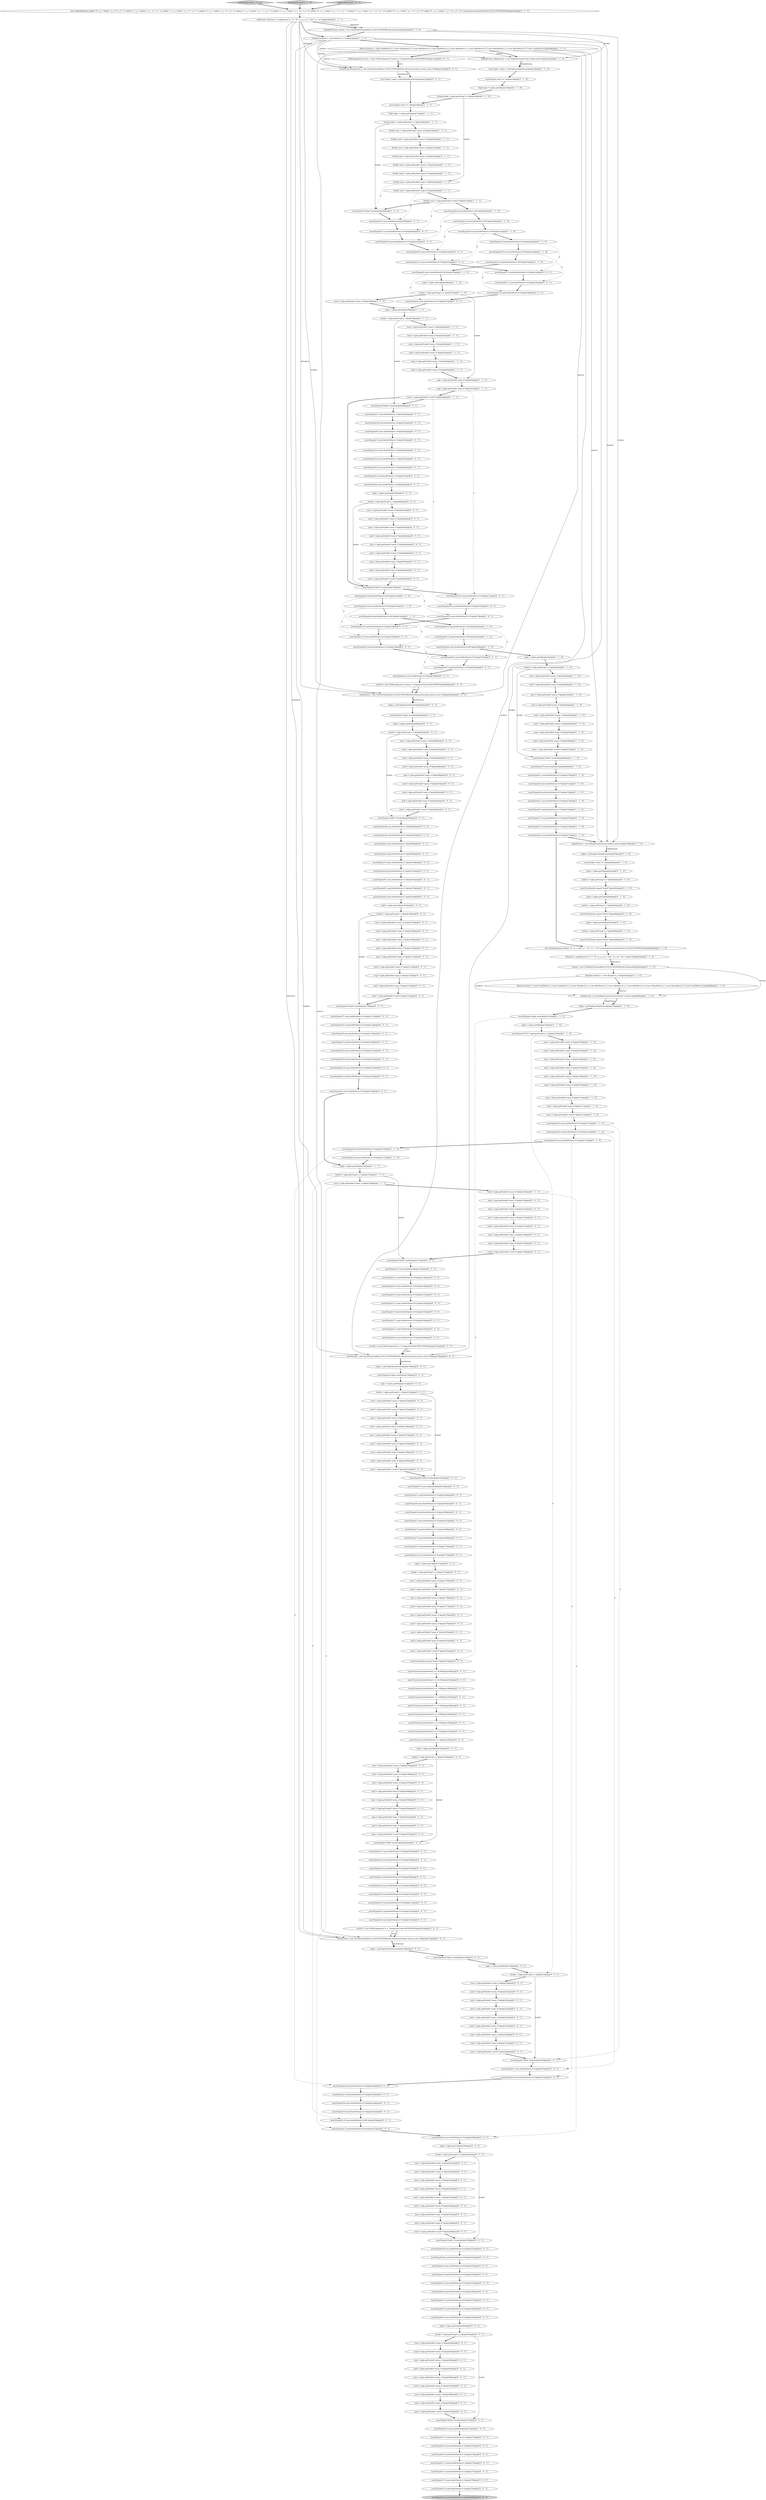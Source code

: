 digraph {
138 [style = filled, label = "sumf = tuple.getDouble(\"sum(a_f)\")@@@196@@@['0', '0', '1']", fillcolor = white, shape = ellipse image = "AAA0AAABBB3BBB"];
18 [style = filled, label = "count = tuple.getDouble(\"count(*)\")@@@48@@@['1', '1', '1']", fillcolor = white, shape = ellipse image = "AAA0AAABBB1BBB"];
235 [style = filled, label = "tuples = getTuples(facetStream)@@@82@@@['0', '0', '1']", fillcolor = white, shape = ellipse image = "AAA0AAABBB3BBB"];
92 [style = filled, label = "assertEquals(7.5,avgi.doubleValue(),0.01)@@@75@@@['1', '1', '0']", fillcolor = white, shape = ellipse image = "AAA0AAABBB1BBB"];
293 [style = filled, label = "assertEquals(7.0,maxf.doubleValue(),0.1)@@@277@@@['0', '0', '1']", fillcolor = white, shape = ellipse image = "AAA0AAABBB3BBB"];
38 [style = filled, label = "Double avgi = tuple.getDouble(\"avg(a_i)\")@@@25@@@['1', '1', '1']", fillcolor = white, shape = ellipse image = "AAA0AAABBB1BBB"];
34 [style = filled, label = "tuple = tuples.get(1)@@@36@@@['1', '1', '0']", fillcolor = white, shape = ellipse image = "AAA0AAABBB1BBB"];
143 [style = filled, label = "assertEquals(0.0,mini.doubleValue(),.01)@@@52@@@['0', '0', '1']", fillcolor = white, shape = ellipse image = "AAA0AAABBB3BBB"];
109 [style = filled, label = "rollupStream = new RollupStream(stream,buckets,metrics)@@@78@@@['0', '1', '0']", fillcolor = white, shape = ellipse image = "AAA1AAABBB2BBB"];
259 [style = filled, label = "avgf = tuple.getDouble(\"avg(a_f)\")@@@160@@@['0', '0', '1']", fillcolor = white, shape = ellipse image = "AAA0AAABBB3BBB"];
353 [style = filled, label = "assertEquals(4,count.doubleValue(),0.01)@@@213@@@['0', '0', '1']", fillcolor = white, shape = ellipse image = "AAA0AAABBB3BBB"];
190 [style = filled, label = "avgi = tuple.getDouble(\"avg(a_i)\")@@@180@@@['0', '0', '1']", fillcolor = white, shape = ellipse image = "AAA0AAABBB3BBB"];
115 [style = filled, label = "assertEquals(6.5,avgf.doubleValue(),0.01)@@@78@@@['0', '0', '1']", fillcolor = white, shape = ellipse image = "AAA0AAABBB3BBB"];
266 [style = filled, label = "facetStream = new FacetStream(zkHost,COLLECTIONORALIAS,sParamsA,buckets,metrics,sorts,100)@@@148@@@['0', '0', '1']", fillcolor = white, shape = ellipse image = "AAA0AAABBB3BBB"];
107 [style = filled, label = "assert(tuples.size() == 3)@@@80@@@['0', '1', '0']", fillcolor = white, shape = ellipse image = "AAA1AAABBB2BBB"];
253 [style = filled, label = "assertEquals(7.0,maxf.doubleValue(),0.01)@@@143@@@['0', '0', '1']", fillcolor = white, shape = ellipse image = "AAA0AAABBB3BBB"];
272 [style = filled, label = "assertTrue(sumi.doubleValue() == 38.0D)@@@184@@@['0', '0', '1']", fillcolor = white, shape = ellipse image = "AAA0AAABBB3BBB"];
98 [style = filled, label = "CloudSolrStream stream = new CloudSolrStream(zkHost,COLLECTIONORALIAS,sParamsA)@@@5@@@['1', '1', '0']", fillcolor = white, shape = ellipse image = "AAA0AAABBB1BBB"];
230 [style = filled, label = "avgf = tuple.getDouble(\"avg(a_f)\")@@@68@@@['0', '0', '1']", fillcolor = white, shape = ellipse image = "AAA0AAABBB3BBB"];
282 [style = filled, label = "sumi = tuple.getDouble(\"sum(a_i)\")@@@86@@@['0', '0', '1']", fillcolor = white, shape = ellipse image = "AAA0AAABBB3BBB"];
207 [style = filled, label = "sumi = tuple.getDouble(\"sum(a_i)\")@@@195@@@['0', '0', '1']", fillcolor = white, shape = ellipse image = "AAA0AAABBB3BBB"];
160 [style = filled, label = "assertEquals(4.5,avgf.doubleValue(),0.001)@@@237@@@['0', '0', '1']", fillcolor = white, shape = ellipse image = "AAA0AAABBB3BBB"];
223 [style = filled, label = "assertEquals(4,minf.doubleValue(),0.01)@@@166@@@['0', '0', '1']", fillcolor = white, shape = ellipse image = "AAA0AAABBB3BBB"];
75 [style = filled, label = "assert(tuples.size() == 3)@@@16@@@['1', '1', '1']", fillcolor = white, shape = ellipse image = "AAA0AAABBB1BBB"];
167 [style = filled, label = "List<Tuple> tuples = getTuples(facetStream)@@@15@@@['0', '0', '1']", fillcolor = white, shape = ellipse image = "AAA0AAABBB3BBB"];
135 [style = filled, label = "assertEquals(7.5,avgi.doubleValue(),0.01)@@@169@@@['0', '0', '1']", fillcolor = white, shape = ellipse image = "AAA0AAABBB3BBB"];
231 [style = filled, label = "assertTrue(maxf.doubleValue() == 9.0D)@@@189@@@['0', '0', '1']", fillcolor = white, shape = ellipse image = "AAA0AAABBB3BBB"];
221 [style = filled, label = "assertEquals(15,sumi.longValue())@@@138@@@['0', '0', '1']", fillcolor = white, shape = ellipse image = "AAA0AAABBB3BBB"];
125 [style = filled, label = "assertEquals(\"hello4\",bucket)@@@137@@@['0', '0', '1']", fillcolor = white, shape = ellipse image = "AAA0AAABBB3BBB"];
168 [style = filled, label = "maxf = tuple.getDouble(\"max(a_f)\")@@@179@@@['0', '0', '1']", fillcolor = white, shape = ellipse image = "AAA0AAABBB3BBB"];
24 [style = filled, label = "SolrParams sParamsA = mapParams(\"q\",\"*:*\",\"fl\",\"a_s,a_i,a_f\",\"sort\",\"a_s asc\")@@@4@@@['1', '1', '1']", fillcolor = white, shape = ellipse image = "AAA0AAABBB1BBB"];
226 [style = filled, label = "assertTrue(avgf.doubleValue() == 6.5D)@@@191@@@['0', '0', '1']", fillcolor = white, shape = ellipse image = "AAA0AAABBB3BBB"];
31 [style = filled, label = "tuples = getTuples(rollupStream)@@@100@@@['1', '1', '0']", fillcolor = white, shape = ellipse image = "AAA0AAABBB1BBB"];
217 [style = filled, label = "minf = tuple.getDouble(\"min(a_f)\")@@@244@@@['0', '0', '1']", fillcolor = white, shape = ellipse image = "AAA0AAABBB3BBB"];
146 [style = filled, label = "maxf = tuple.getDouble(\"max(a_f)\")@@@133@@@['0', '0', '1']", fillcolor = white, shape = ellipse image = "AAA0AAABBB3BBB"];
52 [style = filled, label = "new UpdateRequest().add(id,\"12\",\"a_s\",null,\"a_i\",\"14\",\"a_f\",\"10\").commit(cluster.getSolrClient(),COLLECTIONORALIAS)@@@90@@@['1', '1', '0']", fillcolor = white, shape = ellipse image = "AAA0AAABBB1BBB"];
119 [style = filled, label = "assertEquals(\"hello0\",bucket)@@@116@@@['0', '0', '1']", fillcolor = white, shape = ellipse image = "AAA0AAABBB3BBB"];
298 [style = filled, label = "sorts(0( = new FieldComparator(\"a_s\",ComparatorOrder.DESCENDING)@@@147@@@['0', '0', '1']", fillcolor = white, shape = ellipse image = "AAA0AAABBB3BBB"];
227 [style = filled, label = "assertEquals(14,maxi.doubleValue(),0.01)@@@209@@@['0', '0', '1']", fillcolor = white, shape = ellipse image = "AAA0AAABBB3BBB"];
69 [style = filled, label = "bucket = tuple.getString(\"a_s\")@@@58@@@['1', '1', '0']", fillcolor = white, shape = ellipse image = "AAA0AAABBB1BBB"];
330 [style = filled, label = "mini = tuple.getDouble(\"min(a_i)\")@@@109@@@['0', '0', '1']", fillcolor = white, shape = ellipse image = "AAA0AAABBB3BBB"];
242 [style = filled, label = "assertEquals(10,maxf.doubleValue(),0.01)@@@122@@@['0', '0', '1']", fillcolor = white, shape = ellipse image = "AAA0AAABBB3BBB"];
36 [style = filled, label = "assertEquals(5.5,avgf.doubleValue(),0.01)@@@76@@@['1', '1', '0']", fillcolor = white, shape = ellipse image = "AAA0AAABBB1BBB"];
151 [style = filled, label = "sumi = tuple.getDouble(\"sum(a_i)\")@@@174@@@['0', '0', '1']", fillcolor = white, shape = ellipse image = "AAA0AAABBB3BBB"];
96 [style = filled, label = "avgi = tuple.getDouble(\"avg(a_i)\")@@@46@@@['1', '1', '1']", fillcolor = white, shape = ellipse image = "AAA0AAABBB1BBB"];
304 [style = filled, label = "mini = tuple.getDouble(\"min(a_i)\")@@@243@@@['0', '0', '1']", fillcolor = white, shape = ellipse image = "AAA0AAABBB3BBB"];
108 [style = filled, label = "assertTrue(bucket.equals(\"hello3\"))@@@86@@@['0', '1', '0']", fillcolor = white, shape = ellipse image = "AAA1AAABBB2BBB"];
187 [style = filled, label = "sumf = tuple.getDouble(\"sum(a_f)\")@@@87@@@['0', '0', '1']", fillcolor = white, shape = ellipse image = "AAA0AAABBB3BBB"];
271 [style = filled, label = "maxf = tuple.getDouble(\"max(a_f)\")@@@91@@@['0', '0', '1']", fillcolor = white, shape = ellipse image = "AAA0AAABBB3BBB"];
329 [style = filled, label = "assertEquals(4.5,avgf.doubleValue(),0.01)@@@212@@@['0', '0', '1']", fillcolor = white, shape = ellipse image = "AAA0AAABBB3BBB"];
53 [style = filled, label = "count = tuple.getDouble(\"count(*)\")@@@112@@@['1', '1', '0']", fillcolor = white, shape = ellipse image = "AAA0AAABBB1BBB"];
302 [style = filled, label = "bucket = tuple.getString(\"a_s\")@@@85@@@['0', '0', '1']", fillcolor = white, shape = ellipse image = "AAA0AAABBB3BBB"];
300 [style = filled, label = "count = tuple.getDouble(\"count(*)\")@@@270@@@['0', '0', '1']", fillcolor = white, shape = ellipse image = "AAA0AAABBB3BBB"];
352 [style = filled, label = "avgf = tuple.getDouble(\"avg(a_f)\")@@@114@@@['0', '0', '1']", fillcolor = white, shape = ellipse image = "AAA0AAABBB3BBB"];
28 [style = filled, label = "assertEquals(\"hello3\",bucket)@@@70@@@['1', '1', '1']", fillcolor = white, shape = ellipse image = "AAA0AAABBB1BBB"];
50 [style = filled, label = "bucket = tuple.getString(\"a_s\")@@@127@@@['1', '1', '1']", fillcolor = white, shape = ellipse image = "AAA0AAABBB1BBB"];
236 [style = filled, label = "minf = tuple.getDouble(\"min(a_f)\")@@@110@@@['0', '0', '1']", fillcolor = white, shape = ellipse image = "AAA0AAABBB3BBB"];
233 [style = filled, label = "assertEquals(14,maxi.doubleValue(),0.01)@@@121@@@['0', '0', '1']", fillcolor = white, shape = ellipse image = "AAA0AAABBB3BBB"];
32 [style = filled, label = "avgf = tuple.getDouble(\"avg(a_f)\")@@@111@@@['1', '1', '0']", fillcolor = white, shape = ellipse image = "AAA0AAABBB1BBB"];
84 [style = filled, label = "assertEquals(13,maxi.doubleValue(),0.001)@@@52@@@['1', '1', '0']", fillcolor = white, shape = ellipse image = "AAA0AAABBB1BBB"];
30 [style = filled, label = "Double sumf = tuple.getDouble(\"sum(a_f)\")@@@20@@@['1', '1', '1']", fillcolor = white, shape = ellipse image = "AAA0AAABBB1BBB"];
351 [style = filled, label = "minf = tuple.getDouble(\"min(a_f)\")@@@177@@@['0', '0', '1']", fillcolor = white, shape = ellipse image = "AAA0AAABBB3BBB"];
88 [style = filled, label = "testRollupStream['1', '0', '0']", fillcolor = lightgray, shape = diamond image = "AAA0AAABBB1BBB"];
99 [style = filled, label = "assert(tuples.size() == 3)@@@14@@@['1', '1', '0']", fillcolor = white, shape = ellipse image = "AAA0AAABBB1BBB"];
281 [style = filled, label = "assertEquals(38,sumi.doubleValue(),0.01)@@@251@@@['0', '0', '1']", fillcolor = white, shape = ellipse image = "AAA0AAABBB3BBB"];
170 [style = filled, label = "assertEquals(13,maxi.doubleValue(),0.1)@@@100@@@['0', '0', '1']", fillcolor = white, shape = ellipse image = "AAA0AAABBB3BBB"];
41 [style = filled, label = "List<Tuple> tuples = getTuples(rollupStream)@@@13@@@['1', '1', '0']", fillcolor = white, shape = ellipse image = "AAA0AAABBB1BBB"];
308 [style = filled, label = "tuples = getTuples(facetStream)@@@149@@@['0', '0', '1']", fillcolor = white, shape = ellipse image = "AAA0AAABBB3BBB"];
290 [style = filled, label = "assertEquals(5.5,avgf.doubleValue(),0.01)@@@36@@@['0', '0', '1']", fillcolor = white, shape = ellipse image = "AAA0AAABBB3BBB"];
1 [style = filled, label = "tuple = tuples.get(2)@@@57@@@['1', '1', '0']", fillcolor = white, shape = ellipse image = "AAA0AAABBB1BBB"];
249 [style = filled, label = "maxi = tuple.getDouble(\"max(a_i)\")@@@132@@@['0', '0', '1']", fillcolor = white, shape = ellipse image = "AAA0AAABBB3BBB"];
288 [style = filled, label = "assertEquals(10,maxf.doubleValue(),0.01)@@@235@@@['0', '0', '1']", fillcolor = white, shape = ellipse image = "AAA0AAABBB3BBB"];
318 [style = filled, label = "assertEquals(14,maxi.doubleValue(),0.01)@@@234@@@['0', '0', '1']", fillcolor = white, shape = ellipse image = "AAA0AAABBB3BBB"];
103 [style = filled, label = "tuple = tuples.get(2)@@@87@@@['0', '1', '0']", fillcolor = white, shape = ellipse image = "AAA1AAABBB2BBB"];
77 [style = filled, label = "assertEquals(4,tuples.size())@@@101@@@['1', '1', '0']", fillcolor = white, shape = ellipse image = "AAA0AAABBB1BBB"];
328 [style = filled, label = "assertEquals(3,tuples.size())@@@83@@@['0', '0', '1']", fillcolor = white, shape = ellipse image = "AAA0AAABBB3BBB"];
243 [style = filled, label = "count = tuple.getDouble(\"count(*)\")@@@94@@@['0', '0', '1']", fillcolor = white, shape = ellipse image = "AAA0AAABBB3BBB"];
295 [style = filled, label = "sumf = tuple.getDouble(\"sum(a_f)\")@@@154@@@['0', '0', '1']", fillcolor = white, shape = ellipse image = "AAA0AAABBB3BBB"];
17 [style = filled, label = "assertEquals(10,minf.doubleValue(),0.01)@@@116@@@['1', '1', '0']", fillcolor = white, shape = ellipse image = "AAA0AAABBB1BBB"];
134 [style = filled, label = "tuple = tuples.get(1)@@@172@@@['0', '0', '1']", fillcolor = white, shape = ellipse image = "AAA0AAABBB3BBB"];
62 [style = filled, label = "assertEquals(4,minf.doubleValue(),0.01)@@@72@@@['1', '1', '0']", fillcolor = white, shape = ellipse image = "AAA0AAABBB1BBB"];
21 [style = filled, label = "assertEquals(10,sumf.doubleValue(),0.01)@@@114@@@['1', '1', '0']", fillcolor = white, shape = ellipse image = "AAA0AAABBB1BBB"];
333 [style = filled, label = "assertEquals(18,sumf.doubleValue(),0.01)@@@231@@@['0', '0', '1']", fillcolor = white, shape = ellipse image = "AAA0AAABBB3BBB"];
94 [style = filled, label = "assertEquals(4.5,avgf.doubleValue(),0.001)@@@34@@@['1', '1', '0']", fillcolor = white, shape = ellipse image = "AAA0AAABBB1BBB"];
132 [style = filled, label = "avgi = tuple.getDouble(\"avg(a_i)\")@@@268@@@['0', '0', '1']", fillcolor = white, shape = ellipse image = "AAA0AAABBB3BBB"];
10 [style = filled, label = "sumi = tuple.getDouble(\"sum(a_i)\")@@@128@@@['1', '1', '1']", fillcolor = white, shape = ellipse image = "AAA0AAABBB1BBB"];
83 [style = filled, label = "assertEquals(2,count.doubleValue(),0.01)@@@77@@@['1', '1', '0']", fillcolor = white, shape = ellipse image = "AAA0AAABBB1BBB"];
269 [style = filled, label = "assertTrue(bucket.equals(\"hello3\"))@@@183@@@['0', '0', '1']", fillcolor = white, shape = ellipse image = "AAA0AAABBB3BBB"];
306 [style = filled, label = "assertEquals(18,sumf.doubleValue(),0.01)@@@206@@@['0', '0', '1']", fillcolor = white, shape = ellipse image = "AAA0AAABBB3BBB"];
305 [style = filled, label = "assertEquals(7,maxf.doubleValue(),0.01)@@@168@@@['0', '0', '1']", fillcolor = white, shape = ellipse image = "AAA0AAABBB3BBB"];
61 [style = filled, label = "maxi = tuple.getDouble(\"max(a_i)\")@@@44@@@['1', '1', '1']", fillcolor = white, shape = ellipse image = "AAA0AAABBB1BBB"];
206 [style = filled, label = "assertTrue(count.doubleValue() == 4)@@@192@@@['0', '0', '1']", fillcolor = white, shape = ellipse image = "AAA0AAABBB3BBB"];
312 [style = filled, label = "maxi = tuple.getDouble(\"max(a_i)\")@@@157@@@['0', '0', '1']", fillcolor = white, shape = ellipse image = "AAA0AAABBB3BBB"];
229 [style = filled, label = "assertEquals(11.0,maxi.doubleValue(),0.01)@@@33@@@['0', '0', '1']", fillcolor = white, shape = ellipse image = "AAA0AAABBB3BBB"];
188 [style = filled, label = "tuple = tuples.get(0)@@@84@@@['0', '0', '1']", fillcolor = white, shape = ellipse image = "AAA0AAABBB3BBB"];
76 [style = filled, label = "tuple = tuples.get(1)@@@38@@@['1', '1', '1']", fillcolor = white, shape = ellipse image = "AAA0AAABBB1BBB"];
182 [style = filled, label = "assertEquals(1,minf.doubleValue(),0.01)@@@233@@@['0', '0', '1']", fillcolor = white, shape = ellipse image = "AAA0AAABBB3BBB"];
237 [style = filled, label = "assertEquals(\"hello3\",bucket)@@@250@@@['0', '0', '1']", fillcolor = white, shape = ellipse image = "AAA0AAABBB3BBB"];
202 [style = filled, label = "tuple = tuples.get(1)@@@239@@@['0', '0', '1']", fillcolor = white, shape = ellipse image = "AAA0AAABBB3BBB"];
66 [style = filled, label = "mini = tuple.getDouble(\"min(a_i)\")@@@42@@@['1', '1', '1']", fillcolor = white, shape = ellipse image = "AAA0AAABBB1BBB"];
180 [style = filled, label = "assertEquals(1,minf.doubleValue(),0.01)@@@208@@@['0', '0', '1']", fillcolor = white, shape = ellipse image = "AAA0AAABBB3BBB"];
20 [style = filled, label = "Double minf = tuple.getDouble(\"min(a_f)\")@@@22@@@['1', '1', '1']", fillcolor = white, shape = ellipse image = "AAA0AAABBB1BBB"];
316 [style = filled, label = "assertEquals(10,maxf.doubleValue(),0.01)@@@210@@@['0', '0', '1']", fillcolor = white, shape = ellipse image = "AAA0AAABBB3BBB"];
197 [style = filled, label = "avgf = tuple.getDouble(\"avg(a_f)\")@@@181@@@['0', '0', '1']", fillcolor = white, shape = ellipse image = "AAA0AAABBB3BBB"];
313 [style = filled, label = "count = tuple.getDouble(\"count(*)\")@@@161@@@['0', '0', '1']", fillcolor = white, shape = ellipse image = "AAA0AAABBB3BBB"];
195 [style = filled, label = "maxf = tuple.getDouble(\"max(a_f)\")@@@158@@@['0', '0', '1']", fillcolor = white, shape = ellipse image = "AAA0AAABBB3BBB"];
342 [style = filled, label = "avgi = tuple.getDouble(\"avg(a_i)\")@@@247@@@['0', '0', '1']", fillcolor = white, shape = ellipse image = "AAA0AAABBB3BBB"];
310 [style = filled, label = "assertEquals(4,count.doubleValue(),0.01)@@@79@@@['0', '0', '1']", fillcolor = white, shape = ellipse image = "AAA0AAABBB3BBB"];
317 [style = filled, label = "assertEquals(14.0,maxi.doubleValue(),.01)@@@54@@@['0', '0', '1']", fillcolor = white, shape = ellipse image = "AAA0AAABBB3BBB"];
238 [style = filled, label = "count = tuple.getDouble(\"count(*)\")@@@249@@@['0', '0', '1']", fillcolor = white, shape = ellipse image = "AAA0AAABBB3BBB"];
181 [style = filled, label = "assertEquals(1.0,minf.doubleValue(),.01)@@@53@@@['0', '0', '1']", fillcolor = white, shape = ellipse image = "AAA0AAABBB3BBB"];
279 [style = filled, label = "avgf = tuple.getDouble(\"avg(a_f)\")@@@248@@@['0', '0', '1']", fillcolor = white, shape = ellipse image = "AAA0AAABBB3BBB"];
327 [style = filled, label = "assertTrue(avgi.doubleValue() == 9.5D)@@@190@@@['0', '0', '1']", fillcolor = white, shape = ellipse image = "AAA0AAABBB3BBB"];
117 [style = filled, label = "assertTrue(mini.doubleValue() == 3.0D)@@@186@@@['0', '0', '1']", fillcolor = white, shape = ellipse image = "AAA0AAABBB3BBB"];
93 [style = filled, label = "Metric(( metrics1 = {new SumMetric(\"a_i\"),new SumMetric(\"a_f\"),new MinMetric(\"a_i\"),new MinMetric(\"a_f\"),new MaxMetric(\"a_i\"),new MaxMetric(\"a_f\"),new MeanMetric(\"a_i\"),new MeanMetric(\"a_f\"),new CountMetric()}@@@96@@@['1', '1', '0']", fillcolor = white, shape = ellipse image = "AAA0AAABBB1BBB"];
341 [style = filled, label = "FieldComparator(( sorts = {new FieldComparator(\"sum(a_i)\",ComparatorOrder.ASCENDING)}@@@11@@@['0', '0', '1']", fillcolor = white, shape = ellipse image = "AAA0AAABBB3BBB"];
280 [style = filled, label = "mini = tuple.getDouble(\"min(a_i)\")@@@155@@@['0', '0', '1']", fillcolor = white, shape = ellipse image = "AAA0AAABBB3BBB"];
100 [style = filled, label = "bucket = tuple.getString(\"a_s\")@@@82@@@['0', '1', '0']", fillcolor = white, shape = ellipse image = "AAA1AAABBB2BBB"];
73 [style = filled, label = "assertEquals(3,minf.doubleValue(),0.001)@@@51@@@['1', '1', '0']", fillcolor = white, shape = ellipse image = "AAA0AAABBB1BBB"];
35 [style = filled, label = "assertEquals(11,maxi.doubleValue(),0.01)@@@73@@@['1', '1', '0']", fillcolor = white, shape = ellipse image = "AAA0AAABBB1BBB"];
159 [style = filled, label = "minf = tuple.getDouble(\"min(a_f)\")@@@131@@@['0', '0', '1']", fillcolor = white, shape = ellipse image = "AAA0AAABBB3BBB"];
72 [style = filled, label = "Double sumi = tuple.getDouble(\"sum(a_i)\")@@@19@@@['1', '1', '1']", fillcolor = white, shape = ellipse image = "AAA0AAABBB1BBB"];
278 [style = filled, label = "assertEquals(26,sumf.doubleValue(),0.1)@@@97@@@['0', '0', '1']", fillcolor = white, shape = ellipse image = "AAA0AAABBB3BBB"];
337 [style = filled, label = "minf = tuple.getDouble(\"min(a_f)\")@@@156@@@['0', '0', '1']", fillcolor = white, shape = ellipse image = "AAA0AAABBB3BBB"];
200 [style = filled, label = "tuple = tuples.get(1)@@@105@@@['0', '0', '1']", fillcolor = white, shape = ellipse image = "AAA0AAABBB3BBB"];
246 [style = filled, label = "tuple = tuples.get(0)@@@218@@@['0', '0', '1']", fillcolor = white, shape = ellipse image = "AAA0AAABBB3BBB"];
5 [style = filled, label = "tuple = tuples.get(2)@@@126@@@['1', '1', '1']", fillcolor = white, shape = ellipse image = "AAA0AAABBB1BBB"];
331 [style = filled, label = "assertTrue(minf.doubleValue() == 3.0D)@@@187@@@['0', '0', '1']", fillcolor = white, shape = ellipse image = "AAA0AAABBB3BBB"];
171 [style = filled, label = "count = tuple.getDouble(\"count(*)\")@@@228@@@['0', '0', '1']", fillcolor = white, shape = ellipse image = "AAA0AAABBB3BBB"];
64 [style = filled, label = "assertEquals(11,sumf.doubleValue(),0.01)@@@70@@@['1', '1', '0']", fillcolor = white, shape = ellipse image = "AAA0AAABBB1BBB"];
140 [style = filled, label = "avgi = tuple.getDouble(\"avg(a_i)\")@@@67@@@['0', '0', '1']", fillcolor = white, shape = ellipse image = "AAA0AAABBB3BBB"];
321 [style = filled, label = "sorts(0( = new FieldComparator(\"sum(a_i)\",ComparatorOrder.DESCENDING)@@@80@@@['0', '0', '1']", fillcolor = white, shape = ellipse image = "AAA0AAABBB3BBB"];
346 [style = filled, label = "maxf = tuple.getDouble(\"max(a_f)\")@@@246@@@['0', '0', '1']", fillcolor = white, shape = ellipse image = "AAA0AAABBB3BBB"];
220 [style = filled, label = "sumi = tuple.getDouble(\"sum(a_i)\")@@@220@@@['0', '0', '1']", fillcolor = white, shape = ellipse image = "AAA0AAABBB3BBB"];
37 [style = filled, label = "assertEquals(14,maxi.doubleValue(),0.001)@@@31@@@['1', '1', '0']", fillcolor = white, shape = ellipse image = "AAA0AAABBB1BBB"];
145 [style = filled, label = "mini = tuple.getDouble(\"min(a_i)\")@@@63@@@['0', '0', '1']", fillcolor = white, shape = ellipse image = "AAA0AAABBB3BBB"];
149 [style = filled, label = "assertEquals(4.0,mini.doubleValue(),0.01)@@@31@@@['0', '0', '1']", fillcolor = white, shape = ellipse image = "AAA0AAABBB3BBB"];
232 [style = filled, label = "assertEquals(4.0,minf.doubleValue(),0.01)@@@141@@@['0', '0', '1']", fillcolor = white, shape = ellipse image = "AAA0AAABBB3BBB"];
345 [style = filled, label = "assertEquals(\"hello4\",bucket)@@@28@@@['0', '0', '1']", fillcolor = white, shape = ellipse image = "AAA0AAABBB3BBB"];
0 [style = filled, label = "bucket = tuple.getString(\"a_s\")@@@37@@@['1', '1', '0']", fillcolor = white, shape = ellipse image = "AAA0AAABBB1BBB"];
130 [style = filled, label = "avgi = tuple.getDouble(\"avg(a_i)\")@@@226@@@['0', '0', '1']", fillcolor = white, shape = ellipse image = "AAA0AAABBB3BBB"];
224 [style = filled, label = "tuple = tuples.get(0)@@@151@@@['0', '0', '1']", fillcolor = white, shape = ellipse image = "AAA0AAABBB3BBB"];
137 [style = filled, label = "avgi = tuple.getDouble(\"avg(a_i)\")@@@113@@@['0', '0', '1']", fillcolor = white, shape = ellipse image = "AAA0AAABBB3BBB"];
196 [style = filled, label = "assertEquals(18,sumf.doubleValue(),.01)@@@51@@@['0', '0', '1']", fillcolor = white, shape = ellipse image = "AAA0AAABBB3BBB"];
183 [style = filled, label = "assertEquals(5.5,avgf.doubleValue(),0.1)@@@279@@@['0', '0', '1']", fillcolor = white, shape = ellipse image = "AAA0AAABBB3BBB"];
267 [style = filled, label = "assertEquals(9.5,avgi.doubleValue(),0.1)@@@102@@@['0', '0', '1']", fillcolor = white, shape = ellipse image = "AAA0AAABBB3BBB"];
176 [style = filled, label = "assertEquals(3,tuples.size())@@@150@@@['0', '0', '1']", fillcolor = white, shape = ellipse image = "AAA0AAABBB3BBB"];
144 [style = filled, label = "maxi = tuple.getDouble(\"max(a_i)\")@@@90@@@['0', '0', '1']", fillcolor = white, shape = ellipse image = "AAA0AAABBB3BBB"];
297 [style = filled, label = "assertEquals(38,sumi.doubleValue(),0.1)@@@96@@@['0', '0', '1']", fillcolor = white, shape = ellipse image = "AAA0AAABBB3BBB"];
105 [style = filled, label = "bucket = tuple.getString(\"a_s\")@@@88@@@['0', '1', '0']", fillcolor = white, shape = ellipse image = "AAA1AAABBB2BBB"];
189 [style = filled, label = "maxf = tuple.getDouble(\"max(a_f)\")@@@267@@@['0', '0', '1']", fillcolor = white, shape = ellipse image = "AAA0AAABBB3BBB"];
273 [style = filled, label = "assertEquals(9.0,maxf.doubleValue(),0.01)@@@76@@@['0', '0', '1']", fillcolor = white, shape = ellipse image = "AAA0AAABBB3BBB"];
165 [style = filled, label = "assertEquals(17,sumi.doubleValue(),0.01)@@@230@@@['0', '0', '1']", fillcolor = white, shape = ellipse image = "AAA0AAABBB3BBB"];
126 [style = filled, label = "maxf = tuple.getDouble(\"max(a_f)\")@@@112@@@['0', '0', '1']", fillcolor = white, shape = ellipse image = "AAA0AAABBB3BBB"];
254 [style = filled, label = "minf = tuple.getDouble(\"min(a_f)\")@@@265@@@['0', '0', '1']", fillcolor = white, shape = ellipse image = "AAA0AAABBB3BBB"];
208 [style = filled, label = "assertEquals(\"hello0\",bucket)@@@204@@@['0', '0', '1']", fillcolor = white, shape = ellipse image = "AAA0AAABBB3BBB"];
257 [style = filled, label = "assertEquals(2,count.doubleValue(),0.1)@@@280@@@['0', '0', '1']", fillcolor = lightgray, shape = ellipse image = "AAA0AAABBB3BBB"];
114 [style = filled, label = "assertEquals(7.5,avgi.doubleValue(),0.01)@@@35@@@['0', '0', '1']", fillcolor = white, shape = ellipse image = "AAA0AAABBB3BBB"];
7 [style = filled, label = "avgi = tuple.getDouble(\"avg(a_i)\")@@@110@@@['1', '1', '0']", fillcolor = white, shape = ellipse image = "AAA0AAABBB1BBB"];
118 [style = filled, label = "facetStream = new FacetStream(zkHost,COLLECTIONORALIAS,sParamsA,buckets,metrics,sorts,100)@@@215@@@['0', '0', '1']", fillcolor = white, shape = ellipse image = "AAA0AAABBB3BBB"];
203 [style = filled, label = "assertEquals(4.0,mini.doubleValue(),0.1)@@@274@@@['0', '0', '1']", fillcolor = white, shape = ellipse image = "AAA0AAABBB3BBB"];
129 [style = filled, label = "sorts(0( = new FieldComparator(\"a_s\",ComparatorOrder.ASCENDING)@@@214@@@['0', '0', '1']", fillcolor = white, shape = ellipse image = "AAA0AAABBB3BBB"];
14 [style = filled, label = "assertEquals(0,mini.doubleValue(),0.001)@@@29@@@['1', '1', '0']", fillcolor = white, shape = ellipse image = "AAA0AAABBB1BBB"];
174 [style = filled, label = "assertEquals(4.25,avgi.doubleValue(),0.01)@@@211@@@['0', '0', '1']", fillcolor = white, shape = ellipse image = "AAA0AAABBB3BBB"];
33 [style = filled, label = "avgf = tuple.getDouble(\"avg(a_f)\")@@@66@@@['1', '1', '0']", fillcolor = white, shape = ellipse image = "AAA0AAABBB1BBB"];
82 [style = filled, label = "assertEquals(10,maxf.doubleValue(),0.001)@@@32@@@['1', '1', '0']", fillcolor = white, shape = ellipse image = "AAA0AAABBB1BBB"];
133 [style = filled, label = "assertEquals(13,maxi.doubleValue(),0.01)@@@255@@@['0', '0', '1']", fillcolor = white, shape = ellipse image = "AAA0AAABBB3BBB"];
209 [style = filled, label = "assertEquals(\"hello4\",bucket)@@@162@@@['0', '0', '1']", fillcolor = white, shape = ellipse image = "AAA0AAABBB3BBB"];
291 [style = filled, label = "maxi = tuple.getDouble(\"max(a_i)\")@@@65@@@['0', '0', '1']", fillcolor = white, shape = ellipse image = "AAA0AAABBB3BBB"];
193 [style = filled, label = "avgf = tuple.getDouble(\"avg(a_f)\")@@@93@@@['0', '0', '1']", fillcolor = white, shape = ellipse image = "AAA0AAABBB3BBB"];
339 [style = filled, label = "avgi = tuple.getDouble(\"avg(a_i)\")@@@134@@@['0', '0', '1']", fillcolor = white, shape = ellipse image = "AAA0AAABBB3BBB"];
13 [style = filled, label = "minf = tuple.getDouble(\"min(a_f)\")@@@107@@@['1', '1', '0']", fillcolor = white, shape = ellipse image = "AAA0AAABBB1BBB"];
47 [style = filled, label = "minf = tuple.getDouble(\"min(a_f)\")@@@62@@@['1', '1', '0']", fillcolor = white, shape = ellipse image = "AAA0AAABBB1BBB"];
90 [style = filled, label = "assertEquals(4,count.doubleValue(),0.001)@@@56@@@['1', '1', '0']", fillcolor = white, shape = ellipse image = "AAA0AAABBB1BBB"];
142 [style = filled, label = "maxf = tuple.getDouble(\"max(a_f)\")@@@200@@@['0', '0', '1']", fillcolor = white, shape = ellipse image = "AAA0AAABBB3BBB"];
63 [style = filled, label = "assertEquals(14,maxi.doubleValue(),0.01)@@@117@@@['1', '1', '0']", fillcolor = white, shape = ellipse image = "AAA0AAABBB1BBB"];
248 [style = filled, label = "count = tuple.getDouble(\"count(*)\")@@@115@@@['0', '0', '1']", fillcolor = white, shape = ellipse image = "AAA0AAABBB3BBB"];
323 [style = filled, label = "count = tuple.getDouble(\"count(*)\")@@@182@@@['0', '0', '1']", fillcolor = white, shape = ellipse image = "AAA0AAABBB3BBB"];
343 [style = filled, label = "mini = tuple.getDouble(\"min(a_i)\")@@@176@@@['0', '0', '1']", fillcolor = white, shape = ellipse image = "AAA0AAABBB3BBB"];
43 [style = filled, label = "maxf = tuple.getDouble(\"max(a_f)\")@@@64@@@['1', '1', '0']", fillcolor = white, shape = ellipse image = "AAA0AAABBB1BBB"];
287 [style = filled, label = "sumi = tuple.getDouble(\"sum(a_i)\")@@@262@@@['0', '0', '1']", fillcolor = white, shape = ellipse image = "AAA0AAABBB3BBB"];
154 [style = filled, label = "assertEquals(4.5,avgf.doubleValue(),0.01)@@@124@@@['0', '0', '1']", fillcolor = white, shape = ellipse image = "AAA0AAABBB3BBB"];
240 [style = filled, label = "tuples = getTuples(facetStream)@@@216@@@['0', '0', '1']", fillcolor = white, shape = ellipse image = "AAA0AAABBB3BBB"];
147 [style = filled, label = "maxi = tuple.getDouble(\"max(a_i)\")@@@178@@@['0', '0', '1']", fillcolor = white, shape = ellipse image = "AAA0AAABBB3BBB"];
284 [style = filled, label = "assertEquals(17,sumi.doubleValue(),.01)@@@50@@@['0', '0', '1']", fillcolor = white, shape = ellipse image = "AAA0AAABBB3BBB"];
172 [style = filled, label = "assertEquals(\"hello4\",bucket)@@@271@@@['0', '0', '1']", fillcolor = white, shape = ellipse image = "AAA0AAABBB3BBB"];
338 [style = filled, label = "assertEquals(26,sumf.doubleValue(),0.01)@@@252@@@['0', '0', '1']", fillcolor = white, shape = ellipse image = "AAA0AAABBB3BBB"];
22 [style = filled, label = "Bucket(( buckets1 = {new Bucket(\"a_s\")}@@@93@@@['1', '1', '0']", fillcolor = white, shape = ellipse image = "AAA0AAABBB1BBB"];
251 [style = filled, label = "assertEquals(5.5,avgf.doubleValue(),0.01)@@@145@@@['0', '0', '1']", fillcolor = white, shape = ellipse image = "AAA0AAABBB3BBB"];
49 [style = filled, label = "avgi = tuple.getDouble(\"avg(a_i)\")@@@65@@@['1', '1', '0']", fillcolor = white, shape = ellipse image = "AAA0AAABBB1BBB"];
164 [style = filled, label = "mini = tuple.getDouble(\"min(a_i)\")@@@88@@@['0', '0', '1']", fillcolor = white, shape = ellipse image = "AAA0AAABBB3BBB"];
292 [style = filled, label = "assertEquals(4.0,mini.doubleValue(),0.01)@@@140@@@['0', '0', '1']", fillcolor = white, shape = ellipse image = "AAA0AAABBB3BBB"];
311 [style = filled, label = "maxi = tuple.getDouble(\"max(a_i)\")@@@111@@@['0', '0', '1']", fillcolor = white, shape = ellipse image = "AAA0AAABBB3BBB"];
104 [style = filled, label = "assertTrue(bucket.equals(\"hello0\"))@@@83@@@['0', '1', '0']", fillcolor = white, shape = ellipse image = "AAA1AAABBB2BBB"];
250 [style = filled, label = "assertEquals(3,mini.doubleValue(),0.01)@@@253@@@['0', '0', '1']", fillcolor = white, shape = ellipse image = "AAA0AAABBB3BBB"];
185 [style = filled, label = "assertEquals(3,minf.doubleValue(),0.1)@@@99@@@['0', '0', '1']", fillcolor = white, shape = ellipse image = "AAA0AAABBB3BBB"];
79 [style = filled, label = "assertEquals(9.5,avgi.doubleValue(),0.001)@@@54@@@['1', '1', '0']", fillcolor = white, shape = ellipse image = "AAA0AAABBB1BBB"];
340 [style = filled, label = "tuple = tuples.get(2)@@@193@@@['0', '0', '1']", fillcolor = white, shape = ellipse image = "AAA0AAABBB3BBB"];
347 [style = filled, label = "bucket = tuple.getString(\"a_s\")@@@173@@@['0', '0', '1']", fillcolor = white, shape = ellipse image = "AAA0AAABBB3BBB"];
247 [style = filled, label = "assertEquals(\"hello0\",bucket)@@@229@@@['0', '0', '1']", fillcolor = white, shape = ellipse image = "AAA0AAABBB3BBB"];
191 [style = filled, label = "bucket = tuple.getString(\"a_s\")@@@261@@@['0', '0', '1']", fillcolor = white, shape = ellipse image = "AAA0AAABBB3BBB"];
8 [style = filled, label = "sParamsA = mapParams(\"q\",\"*:*\",\"fl\",\"a_s,a_i,a_f\",\"sort\",\"a_s asc\",\"qt\",\"/export\")@@@91@@@['1', '1', '0']", fillcolor = white, shape = ellipse image = "AAA0AAABBB1BBB"];
120 [style = filled, label = "assertEquals(18,sumf.doubleValue(),0.01)@@@118@@@['0', '0', '1']", fillcolor = white, shape = ellipse image = "AAA0AAABBB3BBB"];
175 [style = filled, label = "sumf = tuple.getDouble(\"sum(a_f)\")@@@263@@@['0', '0', '1']", fillcolor = white, shape = ellipse image = "AAA0AAABBB3BBB"];
334 [style = filled, label = "assertEquals(3.0,mini.doubleValue(),0.01)@@@73@@@['0', '0', '1']", fillcolor = white, shape = ellipse image = "AAA0AAABBB3BBB"];
179 [style = filled, label = "mini = tuple.getDouble(\"min(a_i)\")@@@197@@@['0', '0', '1']", fillcolor = white, shape = ellipse image = "AAA0AAABBB3BBB"];
91 [style = filled, label = "Metric(( metrics = {new SumMetric(\"a_i\"),new SumMetric(\"a_f\"),new MinMetric(\"a_i\"),new MinMetric(\"a_f\"),new MaxMetric(\"a_i\"),new MaxMetric(\"a_f\"),new MeanMetric(\"a_i\"),new MeanMetric(\"a_f\"),new CountMetric()}@@@8@@@['1', '1', '1']", fillcolor = white, shape = ellipse image = "AAA0AAABBB1BBB"];
252 [style = filled, label = "bucket = tuple.getString(\"a_s\")@@@106@@@['0', '0', '1']", fillcolor = white, shape = ellipse image = "AAA0AAABBB3BBB"];
177 [style = filled, label = "assertEquals(7.5,avgi.doubleValue(),0.1)@@@278@@@['0', '0', '1']", fillcolor = white, shape = ellipse image = "AAA0AAABBB3BBB"];
285 [style = filled, label = "facetStream = new FacetStream(zkHost,COLLECTIONORALIAS,sParamsA,buckets,metrics,sorts,100)@@@81@@@['0', '0', '1']", fillcolor = white, shape = ellipse image = "AAA0AAABBB3BBB"];
153 [style = filled, label = "assertEquals(11.0,maxi.doubleValue(),0.01)@@@142@@@['0', '0', '1']", fillcolor = white, shape = ellipse image = "AAA0AAABBB3BBB"];
344 [style = filled, label = "assertEquals(11.0,sumf.doubleValue(),0.1)@@@273@@@['0', '0', '1']", fillcolor = white, shape = ellipse image = "AAA0AAABBB3BBB"];
141 [style = filled, label = "assertEquals(3,mini.doubleValue(),0.1)@@@98@@@['0', '0', '1']", fillcolor = white, shape = ellipse image = "AAA0AAABBB3BBB"];
113 [style = filled, label = "assertEquals(4,count.doubleValue(),.01)@@@58@@@['0', '0', '1']", fillcolor = white, shape = ellipse image = "AAA0AAABBB3BBB"];
289 [style = filled, label = "assertEquals(11.0,sumf.doubleValue(),0.01)@@@30@@@['0', '0', '1']", fillcolor = white, shape = ellipse image = "AAA0AAABBB3BBB"];
158 [style = filled, label = "assertTrue(maxi.doubleValue() == 13.0D)@@@188@@@['0', '0', '1']", fillcolor = white, shape = ellipse image = "AAA0AAABBB3BBB"];
350 [style = filled, label = "assertEquals(4,mini.doubleValue(),0.01)@@@165@@@['0', '0', '1']", fillcolor = white, shape = ellipse image = "AAA0AAABBB3BBB"];
122 [style = filled, label = "assertEquals(5.5,avgf.doubleValue(),0.01)@@@170@@@['0', '0', '1']", fillcolor = white, shape = ellipse image = "AAA0AAABBB3BBB"];
157 [style = filled, label = "assertEquals(11,maxi.doubleValue(),0.01)@@@167@@@['0', '0', '1']", fillcolor = white, shape = ellipse image = "AAA0AAABBB3BBB"];
163 [style = filled, label = "sumi = tuple.getDouble(\"sum(a_i)\")@@@241@@@['0', '0', '1']", fillcolor = white, shape = ellipse image = "AAA0AAABBB3BBB"];
263 [style = filled, label = "assertEquals(4.25,avgi.doubleValue(),0.0001)@@@236@@@['0', '0', '1']", fillcolor = white, shape = ellipse image = "AAA0AAABBB3BBB"];
42 [style = filled, label = "assertEquals(6.5,avgf.doubleValue(),0.001)@@@55@@@['1', '1', '0']", fillcolor = white, shape = ellipse image = "AAA0AAABBB1BBB"];
276 [style = filled, label = "assertEquals(9,maxf.doubleValue(),0.1)@@@101@@@['0', '0', '1']", fillcolor = white, shape = ellipse image = "AAA0AAABBB3BBB"];
112 [style = filled, label = "assertTrue(bucket.equals(\"hello4\"))@@@89@@@['0', '1', '0']", fillcolor = white, shape = ellipse image = "AAA1AAABBB2BBB"];
97 [style = filled, label = "sumi = tuple.getDouble(\"sum(a_i)\")@@@40@@@['1', '1', '1']", fillcolor = white, shape = ellipse image = "AAA0AAABBB1BBB"];
299 [style = filled, label = "maxf = tuple.getDouble(\"max(a_f)\")@@@66@@@['0', '0', '1']", fillcolor = white, shape = ellipse image = "AAA0AAABBB3BBB"];
218 [style = filled, label = "assertEquals(10.0,maxf.doubleValue(),.01)@@@55@@@['0', '0', '1']", fillcolor = white, shape = ellipse image = "AAA0AAABBB3BBB"];
325 [style = filled, label = "sumf = tuple.getDouble(\"sum(a_f)\")@@@62@@@['0', '0', '1']", fillcolor = white, shape = ellipse image = "AAA0AAABBB3BBB"];
116 [style = filled, label = "minf = tuple.getDouble(\"min(a_f)\")@@@223@@@['0', '0', '1']", fillcolor = white, shape = ellipse image = "AAA0AAABBB3BBB"];
23 [style = filled, label = "assertEquals(14,mini.doubleValue(),0.01)@@@115@@@['1', '1', '0']", fillcolor = white, shape = ellipse image = "AAA0AAABBB1BBB"];
199 [style = filled, label = "mini = tuple.getDouble(\"min(a_i)\")@@@264@@@['0', '0', '1']", fillcolor = white, shape = ellipse image = "AAA0AAABBB3BBB"];
81 [style = filled, label = "mini = tuple.getDouble(\"min(a_i)\")@@@106@@@['1', '1', '0']", fillcolor = white, shape = ellipse image = "AAA0AAABBB1BBB"];
264 [style = filled, label = "minf = tuple.getDouble(\"min(a_f)\")@@@198@@@['0', '0', '1']", fillcolor = white, shape = ellipse image = "AAA0AAABBB3BBB"];
44 [style = filled, label = "sumf = tuple.getDouble(\"sum(a_f)\")@@@105@@@['1', '1', '0']", fillcolor = white, shape = ellipse image = "AAA0AAABBB1BBB"];
16 [style = filled, label = "stream = new CloudSolrStream(zkHost,COLLECTIONORALIAS,sParamsA)@@@92@@@['1', '1', '0']", fillcolor = white, shape = ellipse image = "AAA0AAABBB1BBB"];
268 [style = filled, label = "mini = tuple.getDouble(\"min(a_i)\")@@@130@@@['0', '0', '1']", fillcolor = white, shape = ellipse image = "AAA0AAABBB3BBB"];
256 [style = filled, label = "maxi = tuple.getDouble(\"max(a_i)\")@@@199@@@['0', '0', '1']", fillcolor = white, shape = ellipse image = "AAA0AAABBB3BBB"];
219 [style = filled, label = "assertEquals(15,sumi.longValue())@@@29@@@['0', '0', '1']", fillcolor = white, shape = ellipse image = "AAA0AAABBB3BBB"];
245 [style = filled, label = "assertEquals(0,mini.doubleValue(),0.01)@@@119@@@['0', '0', '1']", fillcolor = white, shape = ellipse image = "AAA0AAABBB3BBB"];
70 [style = filled, label = "rollupStream = new RollupStream(stream,buckets1,metrics1)@@@99@@@['1', '1', '0']", fillcolor = white, shape = ellipse image = "AAA0AAABBB1BBB"];
261 [style = filled, label = "assertEquals(4.5,avgf.doubleValue(),.01)@@@57@@@['0', '0', '1']", fillcolor = white, shape = ellipse image = "AAA0AAABBB3BBB"];
3 [style = filled, label = "Tuple tuple = tuples.get(0)@@@17@@@['1', '1', '1']", fillcolor = white, shape = ellipse image = "AAA0AAABBB1BBB"];
26 [style = filled, label = "Double maxf = tuple.getDouble(\"max(a_f)\")@@@24@@@['1', '1', '1']", fillcolor = white, shape = ellipse image = "AAA0AAABBB1BBB"];
213 [style = filled, label = "avgf = tuple.getDouble(\"avg(a_f)\")@@@227@@@['0', '0', '1']", fillcolor = white, shape = ellipse image = "AAA0AAABBB3BBB"];
65 [style = filled, label = "Double count = tuple.getDouble(\"count(*)\")@@@27@@@['1', '1', '1']", fillcolor = white, shape = ellipse image = "AAA0AAABBB1BBB"];
225 [style = filled, label = "assertEquals(4,count.doubleValue(),0.01)@@@259@@@['0', '0', '1']", fillcolor = white, shape = ellipse image = "AAA0AAABBB3BBB"];
255 [style = filled, label = "sumf = tuple.getDouble(\"sum(a_f)\")@@@221@@@['0', '0', '1']", fillcolor = white, shape = ellipse image = "AAA0AAABBB3BBB"];
29 [style = filled, label = "maxi = tuple.getDouble(\"max(a_i)\")@@@63@@@['1', '1', '0']", fillcolor = white, shape = ellipse image = "AAA0AAABBB1BBB"];
314 [style = filled, label = "assertEquals(3,minf.doubleValue(),0.01)@@@254@@@['0', '0', '1']", fillcolor = white, shape = ellipse image = "AAA0AAABBB3BBB"];
198 [style = filled, label = "bucket = tuple.getString(\"a_s\")@@@152@@@['0', '0', '1']", fillcolor = white, shape = ellipse image = "AAA0AAABBB3BBB"];
349 [style = filled, label = "sumf = tuple.getDouble(\"sum(a_f)\")@@@108@@@['0', '0', '1']", fillcolor = white, shape = ellipse image = "AAA0AAABBB3BBB"];
211 [style = filled, label = "bucket = tuple.getString(\"a_s\")@@@219@@@['0', '0', '1']", fillcolor = white, shape = ellipse image = "AAA0AAABBB3BBB"];
156 [style = filled, label = "avgf = tuple.getDouble(\"avg(a_f)\")@@@269@@@['0', '0', '1']", fillcolor = white, shape = ellipse image = "AAA0AAABBB3BBB"];
59 [style = filled, label = "tuple = tuples.get(0)@@@102@@@['1', '1', '0']", fillcolor = white, shape = ellipse image = "AAA0AAABBB1BBB"];
4 [style = filled, label = "RollupStream rollupStream = new RollupStream(stream,buckets,metrics)@@@12@@@['1', '1', '0']", fillcolor = white, shape = ellipse image = "AAA0AAABBB1BBB"];
241 [style = filled, label = "assertEquals(4.25,avgi.doubleValue(),.01)@@@56@@@['0', '0', '1']", fillcolor = white, shape = ellipse image = "AAA0AAABBB3BBB"];
262 [style = filled, label = "bucket = tuple.getString(\"a_s\")@@@60@@@['0', '0', '1']", fillcolor = white, shape = ellipse image = "AAA0AAABBB3BBB"];
11 [style = filled, label = "maxf = tuple.getDouble(\"max(a_f)\")@@@45@@@['1', '1', '1']", fillcolor = white, shape = ellipse image = "AAA0AAABBB1BBB"];
260 [style = filled, label = "assertEquals(4,count.doubleValue(),0.1)@@@104@@@['0', '0', '1']", fillcolor = white, shape = ellipse image = "AAA0AAABBB3BBB"];
86 [style = filled, label = "maxf = tuple.getDouble(\"max(a_f)\")@@@109@@@['1', '1', '0']", fillcolor = white, shape = ellipse image = "AAA0AAABBB1BBB"];
45 [style = filled, label = "Double mini = tuple.getDouble(\"min(a_i)\")@@@21@@@['1', '1', '1']", fillcolor = white, shape = ellipse image = "AAA0AAABBB1BBB"];
320 [style = filled, label = "assertEquals(4.0,minf.doubleValue(),0.1)@@@275@@@['0', '0', '1']", fillcolor = white, shape = ellipse image = "AAA0AAABBB3BBB"];
56 [style = filled, label = "assertEquals(9,maxf.doubleValue(),0.001)@@@53@@@['1', '1', '0']", fillcolor = white, shape = ellipse image = "AAA0AAABBB1BBB"];
315 [style = filled, label = "count = tuple.getDouble(\"count(*)\")@@@203@@@['0', '0', '1']", fillcolor = white, shape = ellipse image = "AAA0AAABBB3BBB"];
68 [style = filled, label = "Bucket(( buckets = {new Bucket(\"a_s\")}@@@5@@@['1', '1', '1']", fillcolor = white, shape = ellipse image = "AAA0AAABBB1BBB"];
127 [style = filled, label = "assertEquals(11,sumf.doubleValue(),0.01)@@@139@@@['0', '0', '1']", fillcolor = white, shape = ellipse image = "AAA0AAABBB3BBB"];
216 [style = filled, label = "assertTrue(sumf.doubleValue() == 26.0D)@@@185@@@['0', '0', '1']", fillcolor = white, shape = ellipse image = "AAA0AAABBB3BBB"];
286 [style = filled, label = "assertEquals(7.5,avgi.doubleValue(),0.01)@@@144@@@['0', '0', '1']", fillcolor = white, shape = ellipse image = "AAA0AAABBB3BBB"];
55 [style = filled, label = "assertEquals(4,count.doubleValue(),0.001)@@@35@@@['1', '1', '0']", fillcolor = white, shape = ellipse image = "AAA0AAABBB1BBB"];
78 [style = filled, label = "assertEquals(14,sumi.doubleValue(),0.01)@@@113@@@['1', '1', '0']", fillcolor = white, shape = ellipse image = "AAA0AAABBB1BBB"];
139 [style = filled, label = "maxi = tuple.getDouble(\"max(a_i)\")@@@224@@@['0', '0', '1']", fillcolor = white, shape = ellipse image = "AAA0AAABBB3BBB"];
215 [style = filled, label = "tuple = tuples.get(2)@@@59@@@['0', '0', '1']", fillcolor = white, shape = ellipse image = "AAA0AAABBB3BBB"];
270 [style = filled, label = "avgi = tuple.getDouble(\"avg(a_i)\")@@@159@@@['0', '0', '1']", fillcolor = white, shape = ellipse image = "AAA0AAABBB3BBB"];
110 [style = filled, label = "testRollupStream['0', '1', '0']", fillcolor = lightgray, shape = diamond image = "AAA0AAABBB2BBB"];
309 [style = filled, label = "sumf = tuple.getDouble(\"sum(a_f)\")@@@242@@@['0', '0', '1']", fillcolor = white, shape = ellipse image = "AAA0AAABBB3BBB"];
74 [style = filled, label = "Double maxi = tuple.getDouble(\"max(a_i)\")@@@23@@@['1', '1', '1']", fillcolor = white, shape = ellipse image = "AAA0AAABBB1BBB"];
89 [style = filled, label = "String bucket = tuple.getString(\"a_s\")@@@18@@@['1', '1', '1']", fillcolor = white, shape = ellipse image = "AAA0AAABBB1BBB"];
9 [style = filled, label = "avgf = tuple.getDouble(\"avg(a_f)\")@@@47@@@['1', '1', '1']", fillcolor = white, shape = ellipse image = "AAA0AAABBB1BBB"];
85 [style = filled, label = "assertEquals(7,maxf.doubleValue(),0.01)@@@74@@@['1', '1', '0']", fillcolor = white, shape = ellipse image = "AAA0AAABBB1BBB"];
166 [style = filled, label = "maxi = tuple.getDouble(\"max(a_i)\")@@@266@@@['0', '0', '1']", fillcolor = white, shape = ellipse image = "AAA0AAABBB3BBB"];
336 [style = filled, label = "maxi = tuple.getDouble(\"max(a_i)\")@@@245@@@['0', '0', '1']", fillcolor = white, shape = ellipse image = "AAA0AAABBB3BBB"];
283 [style = filled, label = "mini = tuple.getDouble(\"min(a_i)\")@@@222@@@['0', '0', '1']", fillcolor = white, shape = ellipse image = "AAA0AAABBB3BBB"];
294 [style = filled, label = "sumi = tuple.getDouble(\"sum(a_i)\")@@@107@@@['0', '0', '1']", fillcolor = white, shape = ellipse image = "AAA0AAABBB3BBB"];
348 [style = filled, label = "assertEquals(\"hello3\",bucket)@@@95@@@['0', '0', '1']", fillcolor = white, shape = ellipse image = "AAA0AAABBB3BBB"];
48 [style = filled, label = "sumi = tuple.getDouble(\"sum(a_i)\")@@@38@@@['1', '1', '0']", fillcolor = white, shape = ellipse image = "AAA0AAABBB1BBB"];
155 [style = filled, label = "assertEquals(9.5,avgi.doubleValue(),0.01)@@@257@@@['0', '0', '1']", fillcolor = white, shape = ellipse image = "AAA0AAABBB3BBB"];
194 [style = filled, label = "assertEquals(2,count.doubleValue(),0.01)@@@171@@@['0', '0', '1']", fillcolor = white, shape = ellipse image = "AAA0AAABBB3BBB"];
71 [style = filled, label = "Tuple tuple = tuples.get(0)@@@15@@@['1', '1', '0']", fillcolor = white, shape = ellipse image = "AAA0AAABBB1BBB"];
111 [style = filled, label = "tuples = getTuples(rollupStream)@@@79@@@['0', '1', '0']", fillcolor = white, shape = ellipse image = "AAA1AAABBB2BBB"];
277 [style = filled, label = "assertEquals(6.5,avgf.doubleValue(),0.01)@@@258@@@['0', '0', '1']", fillcolor = white, shape = ellipse image = "AAA0AAABBB3BBB"];
303 [style = filled, label = "assertEquals(\"hello0\",bucket)@@@49@@@['0', '0', '1']", fillcolor = white, shape = ellipse image = "AAA0AAABBB3BBB"];
234 [style = filled, label = "assertEquals(15,sumi.longValue())@@@163@@@['0', '0', '1']", fillcolor = white, shape = ellipse image = "AAA0AAABBB3BBB"];
322 [style = filled, label = "assertEquals(4.25,avgi.doubleValue(),0.01)@@@123@@@['0', '0', '1']", fillcolor = white, shape = ellipse image = "AAA0AAABBB3BBB"];
95 [style = filled, label = "sumi = tuple.getDouble(\"sum(a_i)\")@@@104@@@['1', '1', '0']", fillcolor = white, shape = ellipse image = "AAA0AAABBB1BBB"];
212 [style = filled, label = "assertEquals(0,mini.doubleValue(),0.01)@@@232@@@['0', '0', '1']", fillcolor = white, shape = ellipse image = "AAA0AAABBB3BBB"];
15 [style = filled, label = "assertEquals(4.25,avgi.doubleValue(),0.001)@@@33@@@['1', '1', '0']", fillcolor = white, shape = ellipse image = "AAA0AAABBB1BBB"];
25 [style = filled, label = "minf = tuple.getDouble(\"min(a_f)\")@@@43@@@['1', '1', '1']", fillcolor = white, shape = ellipse image = "AAA0AAABBB1BBB"];
51 [style = filled, label = "new UpdateRequest().add(id,\"0\",\"a_s\",\"hello0\",\"a_i\",\"0\",\"a_f\",\"1\").add(id,\"2\",\"a_s\",\"hello0\",\"a_i\",\"2\",\"a_f\",\"2\").add(id,\"3\",\"a_s\",\"hello3\",\"a_i\",\"3\",\"a_f\",\"3\").add(id,\"4\",\"a_s\",\"hello4\",\"a_i\",\"4\",\"a_f\",\"4\").add(id,\"1\",\"a_s\",\"hello0\",\"a_i\",\"1\",\"a_f\",\"5\").add(id,\"5\",\"a_s\",\"hello3\",\"a_i\",\"10\",\"a_f\",\"6\").add(id,\"6\",\"a_s\",\"hello4\",\"a_i\",\"11\",\"a_f\",\"7\").add(id,\"7\",\"a_s\",\"hello3\",\"a_i\",\"12\",\"a_f\",\"8\").add(id,\"8\",\"a_s\",\"hello3\",\"a_i\",\"13\",\"a_f\",\"9\").add(id,\"9\",\"a_s\",\"hello0\",\"a_i\",\"14\",\"a_f\",\"10\").commit(cluster.getSolrClient(),COLLECTIONORALIAS)@@@3@@@['1', '1', '1']", fillcolor = white, shape = ellipse image = "AAA0AAABBB1BBB"];
27 [style = filled, label = "count = tuple.getDouble(\"count(*)\")@@@67@@@['1', '1', '0']", fillcolor = white, shape = ellipse image = "AAA0AAABBB1BBB"];
228 [style = filled, label = "bucket = tuple.getString(\"a_s\")@@@240@@@['0', '0', '1']", fillcolor = white, shape = ellipse image = "AAA0AAABBB3BBB"];
210 [style = filled, label = "assertEquals(17,sumi.doubleValue(),0.01)@@@205@@@['0', '0', '1']", fillcolor = white, shape = ellipse image = "AAA0AAABBB3BBB"];
335 [style = filled, label = "assertEquals(2,count.doubleValue(),0.01)@@@37@@@['0', '0', '1']", fillcolor = white, shape = ellipse image = "AAA0AAABBB3BBB"];
178 [style = filled, label = "minf = tuple.getDouble(\"min(a_f)\")@@@89@@@['0', '0', '1']", fillcolor = white, shape = ellipse image = "AAA0AAABBB3BBB"];
204 [style = filled, label = "avgf = tuple.getDouble(\"avg(a_f)\")@@@202@@@['0', '0', '1']", fillcolor = white, shape = ellipse image = "AAA0AAABBB3BBB"];
205 [style = filled, label = "assertEquals(7.0,maxf.doubleValue(),0.01)@@@34@@@['0', '0', '1']", fillcolor = white, shape = ellipse image = "AAA0AAABBB3BBB"];
332 [style = filled, label = "count = tuple.getDouble(\"count(*)\")@@@136@@@['0', '0', '1']", fillcolor = white, shape = ellipse image = "AAA0AAABBB3BBB"];
128 [style = filled, label = "assertEquals(9.5,avgi.doubleValue(),0.01)@@@77@@@['0', '0', '1']", fillcolor = white, shape = ellipse image = "AAA0AAABBB3BBB"];
60 [style = filled, label = "assertEquals(1,minf.doubleValue(),0.001)@@@30@@@['1', '1', '0']", fillcolor = white, shape = ellipse image = "AAA0AAABBB1BBB"];
161 [style = filled, label = "avgi = tuple.getDouble(\"avg(a_i)\")@@@201@@@['0', '0', '1']", fillcolor = white, shape = ellipse image = "AAA0AAABBB3BBB"];
319 [style = filled, label = "assertEquals(4,count.doubleValue(),0.01)@@@125@@@['0', '0', '1']", fillcolor = white, shape = ellipse image = "AAA0AAABBB3BBB"];
324 [style = filled, label = "count = tuple.getDouble(\"count(*)\")@@@69@@@['0', '0', '1']", fillcolor = white, shape = ellipse image = "AAA0AAABBB3BBB"];
2 [style = filled, label = "assertEquals(\"NULL\",tuple.getString(\"a_s\"))@@@103@@@['1', '1', '0']", fillcolor = white, shape = ellipse image = "AAA0AAABBB1BBB"];
106 [style = filled, label = "bucket = tuple.getString(\"a_s\")@@@85@@@['0', '1', '0']", fillcolor = white, shape = ellipse image = "AAA1AAABBB2BBB"];
275 [style = filled, label = "assertEquals(3,tuples.size())@@@217@@@['0', '0', '1']", fillcolor = white, shape = ellipse image = "AAA0AAABBB3BBB"];
186 [style = filled, label = "sumi = tuple.getDouble(\"sum(a_i)\")@@@153@@@['0', '0', '1']", fillcolor = white, shape = ellipse image = "AAA0AAABBB3BBB"];
222 [style = filled, label = "assertEquals(13.0,maxi.doubleValue(),0.01)@@@75@@@['0', '0', '1']", fillcolor = white, shape = ellipse image = "AAA0AAABBB3BBB"];
192 [style = filled, label = "assertEquals(17,sumi.doubleValue(),0.01)@@@117@@@['0', '0', '1']", fillcolor = white, shape = ellipse image = "AAA0AAABBB3BBB"];
296 [style = filled, label = "assertEquals(26.0,sumf.doubleValue(),0.01)@@@72@@@['0', '0', '1']", fillcolor = white, shape = ellipse image = "AAA0AAABBB3BBB"];
136 [style = filled, label = "assertEquals(9,maxf.doubleValue(),0.01)@@@256@@@['0', '0', '1']", fillcolor = white, shape = ellipse image = "AAA0AAABBB3BBB"];
40 [style = filled, label = "Double avgf = tuple.getDouble(\"avg(a_f)\")@@@26@@@['1', '1', '1']", fillcolor = white, shape = ellipse image = "AAA0AAABBB1BBB"];
131 [style = filled, label = "assertEquals(1,minf.doubleValue(),0.01)@@@120@@@['0', '0', '1']", fillcolor = white, shape = ellipse image = "AAA0AAABBB3BBB"];
80 [style = filled, label = "sumi = tuple.getDouble(\"sum(a_i)\")@@@59@@@['1', '1', '0']", fillcolor = white, shape = ellipse image = "AAA0AAABBB1BBB"];
201 [style = filled, label = "assertEquals(4.0,minf.doubleValue(),0.01)@@@32@@@['0', '0', '1']", fillcolor = white, shape = ellipse image = "AAA0AAABBB3BBB"];
173 [style = filled, label = "assertEquals(0,mini.doubleValue(),0.01)@@@207@@@['0', '0', '1']", fillcolor = white, shape = ellipse image = "AAA0AAABBB3BBB"];
307 [style = filled, label = "tuple = tuples.get(2)@@@260@@@['0', '0', '1']", fillcolor = white, shape = ellipse image = "AAA0AAABBB3BBB"];
67 [style = filled, label = "sumf = tuple.getDouble(\"sum(a_f)\")@@@60@@@['1', '1', '0']", fillcolor = white, shape = ellipse image = "AAA0AAABBB1BBB"];
54 [style = filled, label = "sumf = tuple.getDouble(\"sum(a_f)\")@@@129@@@['1', '1', '1']", fillcolor = white, shape = ellipse image = "AAA0AAABBB1BBB"];
39 [style = filled, label = "maxi = tuple.getDouble(\"max(a_i)\")@@@108@@@['1', '1', '0']", fillcolor = white, shape = ellipse image = "AAA0AAABBB1BBB"];
301 [style = filled, label = "assertEquals(4,count.doubleValue(),0.01)@@@238@@@['0', '0', '1']", fillcolor = white, shape = ellipse image = "AAA0AAABBB3BBB"];
152 [style = filled, label = "avgf = tuple.getDouble(\"avg(a_f)\")@@@135@@@['0', '0', '1']", fillcolor = white, shape = ellipse image = "AAA0AAABBB3BBB"];
162 [style = filled, label = "assertEquals(11.0,maxi.doubleValue(),0.1)@@@276@@@['0', '0', '1']", fillcolor = white, shape = ellipse image = "AAA0AAABBB3BBB"];
102 [style = filled, label = "tuple = tuples.get(1)@@@84@@@['0', '1', '0']", fillcolor = white, shape = ellipse image = "AAA1AAABBB2BBB"];
101 [style = filled, label = "tuple = tuples.get(0)@@@81@@@['0', '1', '0']", fillcolor = white, shape = ellipse image = "AAA1AAABBB2BBB"];
274 [style = filled, label = "assertEquals(6.5,avgf.doubleValue(),0.1)@@@103@@@['0', '0', '1']", fillcolor = white, shape = ellipse image = "AAA0AAABBB3BBB"];
265 [style = filled, label = "minf = tuple.getDouble(\"min(a_f)\")@@@64@@@['0', '0', '1']", fillcolor = white, shape = ellipse image = "AAA0AAABBB3BBB"];
124 [style = filled, label = "assertEquals(3.0,minf.doubleValue(),0.01)@@@74@@@['0', '0', '1']", fillcolor = white, shape = ellipse image = "AAA0AAABBB3BBB"];
46 [style = filled, label = "sumf = tuple.getDouble(\"sum(a_f)\")@@@41@@@['1', '1', '1']", fillcolor = white, shape = ellipse image = "AAA0AAABBB1BBB"];
184 [style = filled, label = "assertEquals(11,sumf.doubleValue(),0.01)@@@164@@@['0', '0', '1']", fillcolor = white, shape = ellipse image = "AAA0AAABBB3BBB"];
57 [style = filled, label = "String bucket = tuple.getString(\"a_s\")@@@16@@@['1', '1', '0']", fillcolor = white, shape = ellipse image = "AAA0AAABBB1BBB"];
58 [style = filled, label = "mini = tuple.getDouble(\"min(a_i)\")@@@61@@@['1', '1', '0']", fillcolor = white, shape = ellipse image = "AAA0AAABBB1BBB"];
12 [style = filled, label = "assertEquals(4,mini.doubleValue(),0.01)@@@71@@@['1', '1', '0']", fillcolor = white, shape = ellipse image = "AAA0AAABBB1BBB"];
121 [style = filled, label = "avgi = tuple.getDouble(\"avg(a_i)\")@@@92@@@['0', '0', '1']", fillcolor = white, shape = ellipse image = "AAA0AAABBB3BBB"];
258 [style = filled, label = "sumf = tuple.getDouble(\"sum(a_f)\")@@@175@@@['0', '0', '1']", fillcolor = white, shape = ellipse image = "AAA0AAABBB3BBB"];
87 [style = filled, label = "assertEquals(\"hello4\",bucket)@@@68@@@['1', '1', '0']", fillcolor = white, shape = ellipse image = "AAA0AAABBB1BBB"];
19 [style = filled, label = "assertEquals(15,sumi.longValue())@@@69@@@['1', '1', '0']", fillcolor = white, shape = ellipse image = "AAA0AAABBB1BBB"];
239 [style = filled, label = "FacetStream facetStream = new FacetStream(zkHost,COLLECTIONORALIAS,sParamsA,buckets,metrics,sorts,100)@@@14@@@['0', '0', '1']", fillcolor = white, shape = ellipse image = "AAA0AAABBB3BBB"];
6 [style = filled, label = "bucket = tuple.getString(\"a_s\")@@@39@@@['1', '1', '1']", fillcolor = white, shape = ellipse image = "AAA0AAABBB1BBB"];
150 [style = filled, label = "bucket = tuple.getString(\"a_s\")@@@194@@@['0', '0', '1']", fillcolor = white, shape = ellipse image = "AAA0AAABBB3BBB"];
148 [style = filled, label = "assertEquals(15,sumi.longValue())@@@272@@@['0', '0', '1']", fillcolor = white, shape = ellipse image = "AAA0AAABBB3BBB"];
214 [style = filled, label = "testFacetStream['0', '0', '1']", fillcolor = lightgray, shape = diamond image = "AAA0AAABBB3BBB"];
169 [style = filled, label = "maxf = tuple.getDouble(\"max(a_f)\")@@@225@@@['0', '0', '1']", fillcolor = white, shape = ellipse image = "AAA0AAABBB3BBB"];
123 [style = filled, label = "assertEquals(38.0,sumi.doubleValue(),0.01)@@@71@@@['0', '0', '1']", fillcolor = white, shape = ellipse image = "AAA0AAABBB3BBB"];
326 [style = filled, label = "assertEquals(2,count.doubleValue(),0.01)@@@146@@@['0', '0', '1']", fillcolor = white, shape = ellipse image = "AAA0AAABBB3BBB"];
244 [style = filled, label = "sumi = tuple.getDouble(\"sum(a_i)\")@@@61@@@['0', '0', '1']", fillcolor = white, shape = ellipse image = "AAA0AAABBB3BBB"];
25->61 [style = bold, label=""];
150->208 [style = solid, label="bucket"];
72->30 [style = bold, label=""];
236->311 [style = bold, label=""];
305->135 [style = bold, label=""];
20->74 [style = bold, label=""];
102->106 [style = bold, label=""];
120->245 [style = bold, label=""];
137->352 [style = bold, label=""];
100->104 [style = bold, label=""];
192->120 [style = bold, label=""];
24->68 [style = bold, label=""];
321->285 [style = solid, label="sorts"];
10->160 [style = dashed, label="0"];
278->141 [style = bold, label=""];
198->186 [style = bold, label=""];
263->160 [style = bold, label=""];
94->55 [style = bold, label=""];
58->47 [style = bold, label=""];
151->258 [style = bold, label=""];
210->306 [style = bold, label=""];
133->136 [style = bold, label=""];
280->337 [style = bold, label=""];
310->321 [style = bold, label=""];
68->266 [style = solid, label="buckets"];
191->287 [style = bold, label=""];
84->222 [style = dashed, label="0"];
109->111 [style = solid, label="rollupStream"];
164->178 [style = bold, label=""];
179->264 [style = bold, label=""];
274->260 [style = bold, label=""];
184->350 [style = bold, label=""];
38->345 [style = dashed, label="0"];
338->250 [style = bold, label=""];
181->317 [style = bold, label=""];
193->243 [style = bold, label=""];
64->12 [style = bold, label=""];
189->132 [style = bold, label=""];
295->280 [style = bold, label=""];
297->278 [style = bold, label=""];
235->328 [style = bold, label=""];
101->100 [style = bold, label=""];
283->116 [style = bold, label=""];
266->308 [style = bold, label=""];
171->247 [style = bold, label=""];
82->205 [style = dashed, label="0"];
85->92 [style = bold, label=""];
91->4 [style = solid, label="metrics"];
68->91 [style = bold, label=""];
91->118 [style = solid, label="metrics"];
118->240 [style = bold, label=""];
77->59 [style = bold, label=""];
247->165 [style = bold, label=""];
254->166 [style = bold, label=""];
69->87 [style = solid, label="bucket"];
197->323 [style = bold, label=""];
223->157 [style = bold, label=""];
69->80 [style = bold, label=""];
331->158 [style = bold, label=""];
50->263 [style = dashed, label="0"];
56->273 [style = dashed, label="0"];
78->247 [style = dashed, label="0"];
211->220 [style = bold, label=""];
124->222 [style = bold, label=""];
324->28 [style = bold, label=""];
308->176 [style = bold, label=""];
228->237 [style = solid, label="bucket"];
109->111 [style = bold, label=""];
24->98 [style = solid, label="sParamsA"];
12->62 [style = bold, label=""];
341->239 [style = solid, label="sorts"];
148->344 [style = bold, label=""];
285->235 [style = solid, label="facetStream"];
16->22 [style = bold, label=""];
348->297 [style = bold, label=""];
162->293 [style = bold, label=""];
290->335 [style = bold, label=""];
59->2 [style = bold, label=""];
60->201 [style = dashed, label="0"];
50->10 [style = bold, label=""];
231->327 [style = bold, label=""];
39->86 [style = bold, label=""];
2->95 [style = bold, label=""];
277->225 [style = bold, label=""];
301->202 [style = bold, label=""];
166->189 [style = bold, label=""];
293->177 [style = bold, label=""];
129->118 [style = solid, label="sorts"];
130->213 [style = bold, label=""];
315->208 [style = bold, label=""];
6->303 [style = solid, label="bucket"];
65->289 [style = dashed, label="0"];
317->218 [style = bold, label=""];
198->209 [style = solid, label="bucket"];
217->336 [style = bold, label=""];
222->273 [style = bold, label=""];
110->51 [style = bold, label=""];
27->87 [style = bold, label=""];
334->124 [style = bold, label=""];
14->60 [style = bold, label=""];
45->20 [style = bold, label=""];
98->109 [style = solid, label="stream"];
28->123 [style = bold, label=""];
206->340 [style = bold, label=""];
87->19 [style = bold, label=""];
141->185 [style = bold, label=""];
24->239 [style = solid, label="sParamsA"];
154->319 [style = bold, label=""];
341->239 [style = bold, label=""];
288->263 [style = bold, label=""];
332->125 [style = bold, label=""];
258->343 [style = bold, label=""];
74->26 [style = bold, label=""];
123->296 [style = bold, label=""];
35->85 [style = bold, label=""];
93->70 [style = bold, label=""];
201->229 [style = bold, label=""];
113->215 [style = bold, label=""];
343->351 [style = bold, label=""];
68->118 [style = solid, label="buckets"];
28->334 [style = dashed, label="0"];
250->314 [style = bold, label=""];
246->211 [style = bold, label=""];
38->40 [style = bold, label=""];
19->64 [style = bold, label=""];
304->217 [style = bold, label=""];
65->14 [style = bold, label=""];
172->148 [style = bold, label=""];
272->216 [style = bold, label=""];
94->290 [style = dashed, label="0"];
232->153 [style = bold, label=""];
41->99 [style = bold, label=""];
115->310 [style = bold, label=""];
233->242 [style = bold, label=""];
5->50 [style = bold, label=""];
107->101 [style = bold, label=""];
177->183 [style = bold, label=""];
91->239 [style = solid, label="metrics"];
211->247 [style = solid, label="bucket"];
240->275 [style = bold, label=""];
77->269 [style = dashed, label="0"];
242->322 [style = bold, label=""];
234->184 [style = bold, label=""];
122->194 [style = bold, label=""];
73->84 [style = bold, label=""];
146->339 [style = bold, label=""];
253->286 [style = bold, label=""];
67->58 [style = bold, label=""];
75->3 [style = bold, label=""];
71->57 [style = bold, label=""];
17->63 [style = bold, label=""];
8->16 [style = bold, label=""];
99->71 [style = bold, label=""];
33->27 [style = bold, label=""];
126->137 [style = bold, label=""];
9->123 [style = dashed, label="0"];
54->268 [style = bold, label=""];
163->309 [style = bold, label=""];
136->155 [style = bold, label=""];
273->128 [style = bold, label=""];
32->53 [style = bold, label=""];
350->223 [style = bold, label=""];
152->332 [style = bold, label=""];
307->191 [style = bold, label=""];
161->204 [style = bold, label=""];
112->52 [style = bold, label=""];
7->32 [style = bold, label=""];
219->289 [style = bold, label=""];
239->167 [style = bold, label=""];
68->109 [style = solid, label="buckets"];
81->13 [style = bold, label=""];
347->151 [style = bold, label=""];
16->70 [style = solid, label="stream"];
159->249 [style = bold, label=""];
116->139 [style = bold, label=""];
91->341 [style = bold, label=""];
221->127 [style = bold, label=""];
294->349 [style = bold, label=""];
156->300 [style = bold, label=""];
91->266 [style = solid, label="metrics"];
44->81 [style = bold, label=""];
22->93 [style = bold, label=""];
188->302 [style = bold, label=""];
318->288 [style = bold, label=""];
10->54 [style = bold, label=""];
0->48 [style = bold, label=""];
17->212 [style = dashed, label="0"];
320->162 [style = bold, label=""];
256->142 [style = bold, label=""];
342->279 [style = bold, label=""];
271->121 [style = bold, label=""];
149->201 [style = bold, label=""];
276->267 [style = bold, label=""];
266->308 [style = solid, label="facetStream"];
200->252 [style = bold, label=""];
306->173 [style = bold, label=""];
104->102 [style = bold, label=""];
0->96 [style = solid, label="bucket"];
229->205 [style = bold, label=""];
344->203 [style = bold, label=""];
68->239 [style = solid, label="buckets"];
76->6 [style = bold, label=""];
239->167 [style = solid, label="facetStream"];
259->313 [style = bold, label=""];
140->230 [style = bold, label=""];
299->140 [style = bold, label=""];
173->180 [style = bold, label=""];
55->335 [style = dashed, label="0"];
298->266 [style = solid, label="sorts"];
34->0 [style = bold, label=""];
230->324 [style = bold, label=""];
267->274 [style = bold, label=""];
224->198 [style = bold, label=""];
329->353 [style = bold, label=""];
48->76 [style = bold, label=""];
314->133 [style = bold, label=""];
30->45 [style = bold, label=""];
186->295 [style = bold, label=""];
285->235 [style = bold, label=""];
86->7 [style = bold, label=""];
105->112 [style = bold, label=""];
55->34 [style = bold, label=""];
321->285 [style = bold, label=""];
47->29 [style = bold, label=""];
349->330 [style = bold, label=""];
26->38 [style = bold, label=""];
15->94 [style = bold, label=""];
79->42 [style = bold, label=""];
155->277 [style = bold, label=""];
54->301 [style = dashed, label="0"];
14->149 [style = dashed, label="0"];
145->265 [style = bold, label=""];
261->113 [style = bold, label=""];
117->331 [style = bold, label=""];
209->234 [style = bold, label=""];
90->310 [style = dashed, label="0"];
204->315 [style = bold, label=""];
46->66 [style = bold, label=""];
98->68 [style = bold, label=""];
312->195 [style = bold, label=""];
24->266 [style = solid, label="sParamsA"];
180->227 [style = bold, label=""];
228->163 [style = bold, label=""];
1->69 [style = bold, label=""];
225->307 [style = bold, label=""];
153->253 [style = bold, label=""];
36->83 [style = bold, label=""];
323->269 [style = bold, label=""];
8->16 [style = solid, label="sParamsA"];
336->346 [style = bold, label=""];
138->179 [style = bold, label=""];
351->147 [style = bold, label=""];
132->156 [style = bold, label=""];
93->70 [style = solid, label="metrics1"];
302->348 [style = solid, label="bucket"];
24->98 [style = bold, label=""];
191->172 [style = solid, label="bucket"];
42->90 [style = bold, label=""];
51->24 [style = bold, label=""];
249->146 [style = bold, label=""];
83->109 [style = bold, label=""];
158->231 [style = bold, label=""];
303->284 [style = bold, label=""];
264->256 [style = bold, label=""];
252->294 [style = bold, label=""];
226->206 [style = bold, label=""];
330->236 [style = bold, label=""];
316->174 [style = bold, label=""];
125->221 [style = bold, label=""];
265->291 [style = bold, label=""];
218->241 [style = bold, label=""];
187->164 [style = bold, label=""];
135->122 [style = bold, label=""];
52->8 [style = bold, label=""];
270->259 [style = bold, label=""];
157->305 [style = bold, label=""];
96->9 [style = bold, label=""];
18->296 [style = dashed, label="0"];
251->326 [style = bold, label=""];
43->49 [style = bold, label=""];
352->248 [style = bold, label=""];
139->169 [style = bold, label=""];
333->212 [style = bold, label=""];
227->316 [style = bold, label=""];
22->70 [style = solid, label="buckets1"];
108->103 [style = bold, label=""];
195->270 [style = bold, label=""];
174->329 [style = bold, label=""];
269->272 [style = bold, label=""];
169->130 [style = bold, label=""];
322->154 [style = bold, label=""];
160->301 [style = bold, label=""];
82->15 [style = bold, label=""];
92->36 [style = bold, label=""];
220->255 [style = bold, label=""];
255->283 [style = bold, label=""];
57->75 [style = bold, label=""];
328->188 [style = bold, label=""];
97->46 [style = bold, label=""];
106->108 [style = bold, label=""];
23->17 [style = bold, label=""];
279->238 [style = bold, label=""];
40->65 [style = bold, label=""];
88->51 [style = bold, label=""];
80->67 [style = bold, label=""];
170->276 [style = bold, label=""];
68->285 [style = solid, label="buckets"];
150->207 [style = bold, label=""];
142->161 [style = bold, label=""];
216->117 [style = bold, label=""];
134->347 [style = bold, label=""];
300->172 [style = bold, label=""];
353->129 [style = bold, label=""];
60->37 [style = bold, label=""];
275->246 [style = bold, label=""];
165->333 [style = bold, label=""];
29->43 [style = bold, label=""];
237->281 [style = bold, label=""];
262->244 [style = bold, label=""];
335->76 [style = bold, label=""];
147->168 [style = bold, label=""];
202->228 [style = bold, label=""];
91->109 [style = solid, label="metrics"];
42->115 [style = dashed, label="0"];
89->345 [style = solid, label="bucket"];
118->240 [style = solid, label="facetStream"];
319->5 [style = bold, label=""];
182->318 [style = bold, label=""];
79->128 [style = dashed, label="0"];
127->292 [style = bold, label=""];
131->233 [style = bold, label=""];
6->97 [style = bold, label=""];
190->197 [style = bold, label=""];
143->181 [style = bold, label=""];
346->342 [style = bold, label=""];
62->35 [style = bold, label=""];
56->79 [style = bold, label=""];
337->312 [style = bold, label=""];
4->41 [style = solid, label="rollupStream"];
241->261 [style = bold, label=""];
244->325 [style = bold, label=""];
281->338 [style = bold, label=""];
21->165 [style = dashed, label="0"];
212->182 [style = bold, label=""];
18->28 [style = bold, label=""];
89->72 [style = bold, label=""];
185->170 [style = bold, label=""];
3->89 [style = bold, label=""];
213->171 [style = bold, label=""];
178->144 [style = bold, label=""];
49->33 [style = bold, label=""];
68->4 [style = solid, label="buckets"];
15->114 [style = dashed, label="0"];
243->348 [style = bold, label=""];
114->290 [style = bold, label=""];
128->115 [style = bold, label=""];
66->25 [style = bold, label=""];
28->73 [style = bold, label=""];
65->345 [style = bold, label=""];
63->5 [style = bold, label=""];
302->282 [style = bold, label=""];
13->39 [style = bold, label=""];
168->190 [style = bold, label=""];
91->4 [style = bold, label=""];
11->96 [style = bold, label=""];
262->28 [style = solid, label="bucket"];
199->254 [style = bold, label=""];
260->200 [style = bold, label=""];
129->118 [style = bold, label=""];
57->38 [style = solid, label="bucket"];
31->77 [style = bold, label=""];
90->1 [style = bold, label=""];
238->237 [style = bold, label=""];
268->159 [style = bold, label=""];
313->209 [style = bold, label=""];
111->107 [style = bold, label=""];
214->51 [style = bold, label=""];
50->125 [style = solid, label="bucket"];
340->150 [style = bold, label=""];
167->75 [style = bold, label=""];
84->56 [style = bold, label=""];
325->145 [style = bold, label=""];
53->78 [style = bold, label=""];
37->82 [style = bold, label=""];
2->211 [style = dashed, label="0"];
70->31 [style = solid, label="rollupStream"];
215->262 [style = bold, label=""];
176->224 [style = bold, label=""];
78->21 [style = bold, label=""];
40->219 [style = dashed, label="0"];
61->11 [style = bold, label=""];
252->119 [style = solid, label="bucket"];
121->193 [style = bold, label=""];
289->149 [style = bold, label=""];
282->187 [style = bold, label=""];
284->196 [style = bold, label=""];
95->44 [style = bold, label=""];
196->143 [style = bold, label=""];
311->126 [style = bold, label=""];
205->114 [style = bold, label=""];
208->210 [style = bold, label=""];
296->334 [style = bold, label=""];
9->18 [style = bold, label=""];
203->320 [style = bold, label=""];
345->219 [style = bold, label=""];
339->152 [style = bold, label=""];
326->298 [style = bold, label=""];
245->131 [style = bold, label=""];
194->134 [style = bold, label=""];
327->226 [style = bold, label=""];
23->333 [style = dashed, label="0"];
309->304 [style = bold, label=""];
291->299 [style = bold, label=""];
292->232 [style = bold, label=""];
70->31 [style = bold, label=""];
83->52 [style = bold, label=""];
4->41 [style = bold, label=""];
287->175 [style = bold, label=""];
103->105 [style = bold, label=""];
24->118 [style = solid, label="sParamsA"];
298->266 [style = bold, label=""];
24->285 [style = solid, label="sParamsA"];
91->285 [style = solid, label="metrics"];
119->192 [style = bold, label=""];
37->229 [style = dashed, label="0"];
175->199 [style = bold, label=""];
73->124 [style = dashed, label="0"];
248->119 [style = bold, label=""];
21->23 [style = bold, label=""];
144->271 [style = bold, label=""];
286->251 [style = bold, label=""];
18->303 [style = bold, label=""];
183->257 [style = bold, label=""];
207->138 [style = bold, label=""];
98->4 [style = solid, label="stream"];
}
